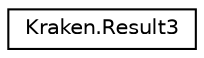 digraph "Graphical Class Hierarchy"
{
 // LATEX_PDF_SIZE
  edge [fontname="Helvetica",fontsize="10",labelfontname="Helvetica",labelfontsize="10"];
  node [fontname="Helvetica",fontsize="10",shape=record];
  rankdir="LR";
  Node0 [label="Kraken.Result3",height=0.2,width=0.4,color="black", fillcolor="white", style="filled",URL="$class_kraken_1_1_result3.html",tooltip=" "];
}

